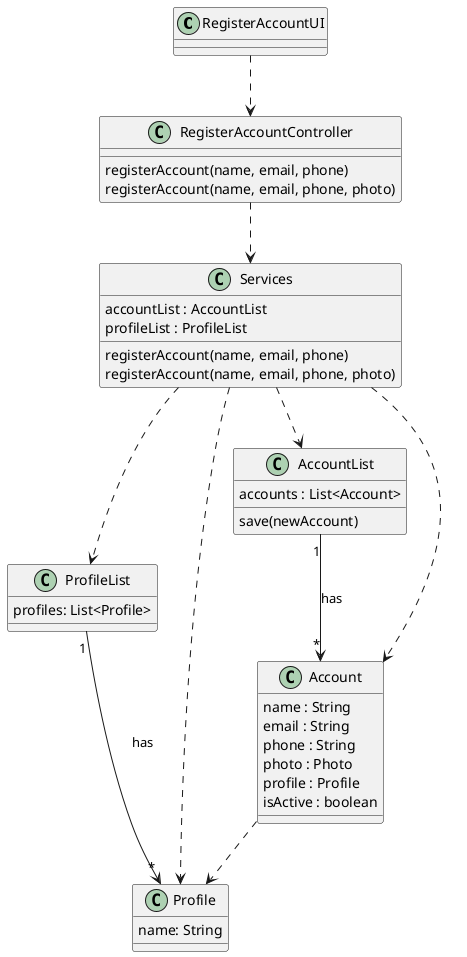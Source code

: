 @startuml

class RegisterAccountUI {}

class RegisterAccountController {
registerAccount(name, email, phone)
registerAccount(name, email, phone, photo)
}

class Services {
accountList : AccountList
profileList : ProfileList
registerAccount(name, email, phone)
registerAccount(name, email, phone, photo)
}

class ProfileList {
profiles: List<Profile>
}

class AccountList {
accounts : List<Account>
save(newAccount)
}

class Profile {
name: String
}

class Account {
name : String
email : String
phone : String
photo : Photo
profile : Profile
isActive : boolean
}

RegisterAccountUI ..> RegisterAccountController
RegisterAccountController ..> Services
Services ..> ProfileList
Services ..> Profile
Services ..> AccountList
Services ..> Account
Account ..> Profile
AccountList "1" --> "*" Account : has
ProfileList "1" --> "*" Profile : has

@enduml